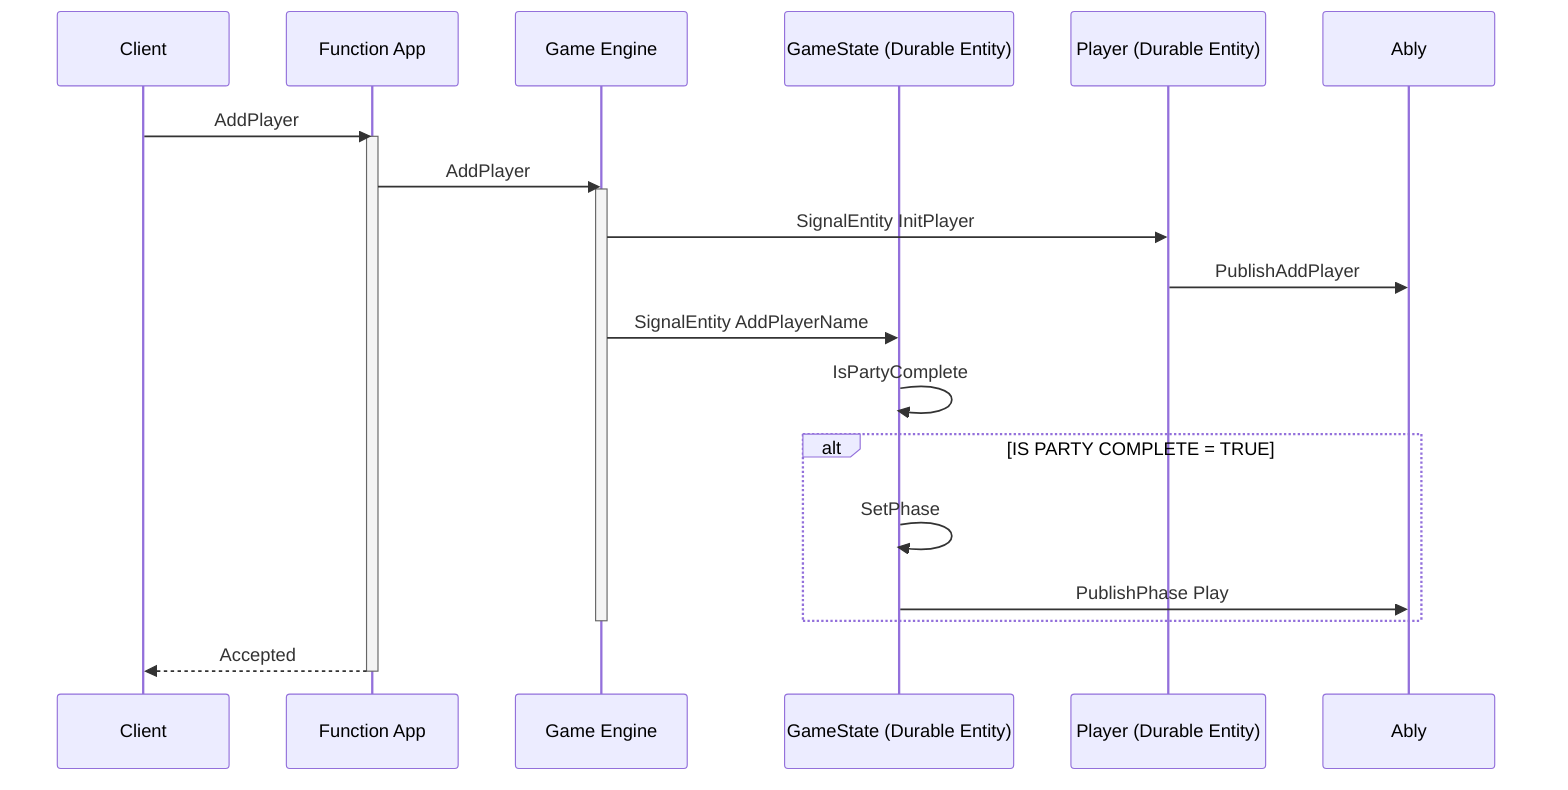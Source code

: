 sequenceDiagram
  participant Client
  participant Function App
  participant Game Engine
  participant GameState (Durable Entity)
  participant Player (Durable Entity)
  participant Ably

  Client ->> Function App: AddPlayer
  activate Function App
  Function App ->> Game Engine: AddPlayer
  activate Game Engine
  Game Engine ->> Player (Durable Entity): SignalEntity InitPlayer
  Player (Durable Entity) ->> Ably: PublishAddPlayer
  Game Engine ->> GameState (Durable Entity): SignalEntity AddPlayerName
  GameState (Durable Entity) ->> GameState (Durable Entity): IsPartyComplete
  alt IS PARTY COMPLETE = TRUE
  GameState (Durable Entity) ->> GameState (Durable Entity): SetPhase
    GameState (Durable Entity) ->> Ably: PublishPhase Play
  end
  deactivate Game Engine
  Function App -->> Client: Accepted
  deactivate Function App